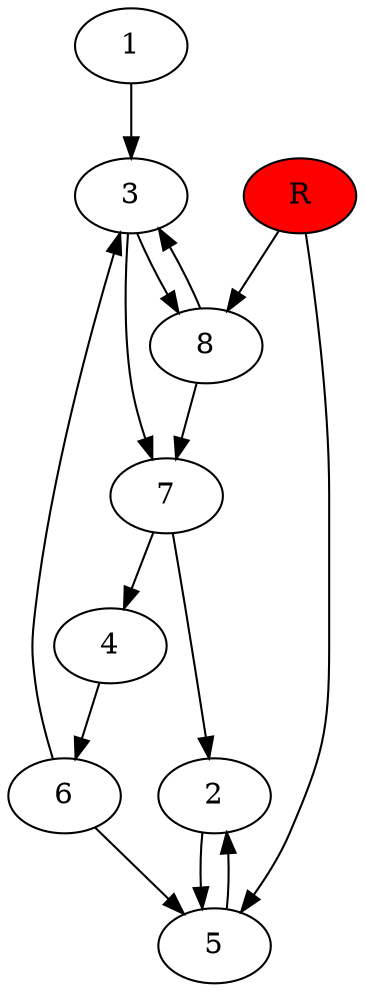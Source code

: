 digraph prb8856 {
	1
	2
	3
	4
	5
	6
	7
	8
	R [fillcolor="#ff0000" style=filled]
	1 -> 3
	2 -> 5
	3 -> 7
	3 -> 8
	4 -> 6
	5 -> 2
	6 -> 3
	6 -> 5
	7 -> 2
	7 -> 4
	8 -> 3
	8 -> 7
	R -> 5
	R -> 8
}
